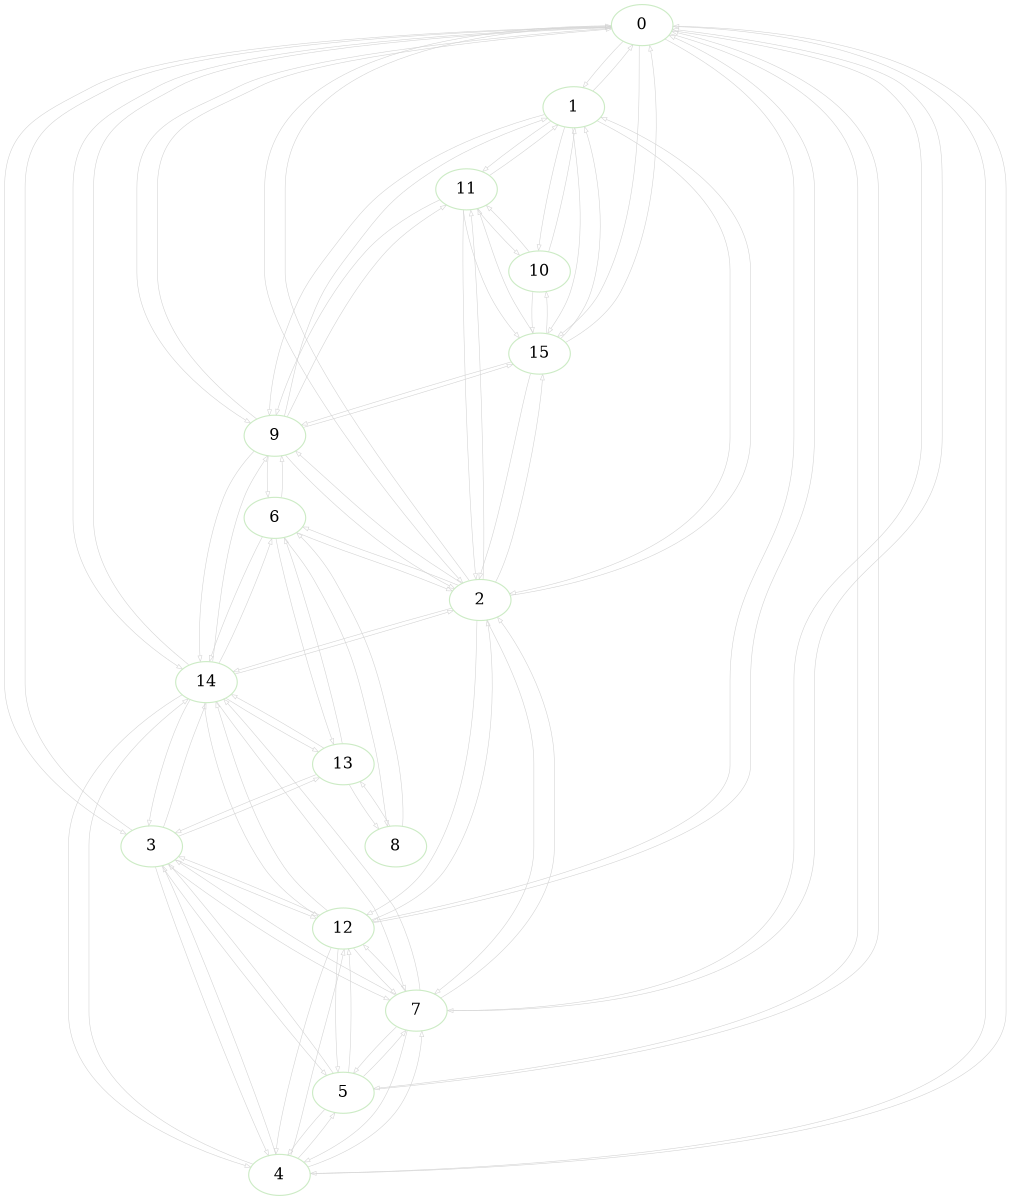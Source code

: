 digraph topology {
	graph [fontsize = 12, outputorder="edgesfirst", size="8,8"];
	node [color = "/pastel16/3", penwidth = 1];
	edge [fontsize = 10, arrowsize = 0.5];
	0 [label = "0", pos="2.6,1.2!"]
	1 -> 0 [color=lightgrey, arrowhead=empty, penwidth=0.5, label=""]
	2 -> 0 [color=lightgrey, arrowhead=empty, penwidth=0.5, label=""]
	3 -> 0 [color=lightgrey, arrowhead=empty, penwidth=0.5, label=""]
	4 -> 0 [color=lightgrey, arrowhead=empty, penwidth=0.5, label=""]
	5 -> 0 [color=lightgrey, arrowhead=empty, penwidth=0.5, label=""]
	7 -> 0 [color=lightgrey, arrowhead=empty, penwidth=0.5, label=""]
	9 -> 0 [color=lightgrey, arrowhead=empty, penwidth=0.5, label=""]
	12 -> 0 [color=lightgrey, arrowhead=empty, penwidth=0.5, label=""]
	14 -> 0 [color=lightgrey, arrowhead=empty, penwidth=0.5, label=""]
	15 -> 0 [color=lightgrey, arrowhead=empty, penwidth=0.5, label=""]
	1 [label = "1", pos="5.2,0.6!"]
	0 -> 1 [color=lightgrey, arrowhead=empty, penwidth=0.5, label=""]
	2 -> 1 [color=lightgrey, arrowhead=empty, penwidth=0.5, label=""]
	9 -> 1 [color=lightgrey, arrowhead=empty, penwidth=0.5, label=""]
	10 -> 1 [color=lightgrey, arrowhead=empty, penwidth=0.5, label=""]
	11 -> 1 [color=lightgrey, arrowhead=empty, penwidth=0.5, label=""]
	15 -> 1 [color=lightgrey, arrowhead=empty, penwidth=0.5, label=""]
	2 [label = "2", pos="4.2,3!"]
	0 -> 2 [color=lightgrey, arrowhead=empty, penwidth=0.5, label=""]
	1 -> 2 [color=lightgrey, arrowhead=empty, penwidth=0.5, label=""]
	6 -> 2 [color=lightgrey, arrowhead=empty, penwidth=0.5, label=""]
	7 -> 2 [color=lightgrey, arrowhead=empty, penwidth=0.5, label=""]
	9 -> 2 [color=lightgrey, arrowhead=empty, penwidth=0.5, label=""]
	11 -> 2 [color=lightgrey, arrowhead=empty, penwidth=0.5, label=""]
	12 -> 2 [color=lightgrey, arrowhead=empty, penwidth=0.5, label=""]
	14 -> 2 [color=lightgrey, arrowhead=empty, penwidth=0.5, label=""]
	15 -> 2 [color=lightgrey, arrowhead=empty, penwidth=0.5, label=""]
	3 [label = "3", pos="0.4,4!"]
	0 -> 3 [color=lightgrey, arrowhead=empty, penwidth=0.5, label=""]
	4 -> 3 [color=lightgrey, arrowhead=empty, penwidth=0.5, label=""]
	5 -> 3 [color=lightgrey, arrowhead=empty, penwidth=0.5, label=""]
	7 -> 3 [color=lightgrey, arrowhead=empty, penwidth=0.5, label=""]
	12 -> 3 [color=lightgrey, arrowhead=empty, penwidth=0.5, label=""]
	13 -> 3 [color=lightgrey, arrowhead=empty, penwidth=0.5, label=""]
	14 -> 3 [color=lightgrey, arrowhead=empty, penwidth=0.5, label=""]
	4 [label = "4", pos="0.2,3.4!"]
	0 -> 4 [color=lightgrey, arrowhead=empty, penwidth=0.5, label=""]
	3 -> 4 [color=lightgrey, arrowhead=empty, penwidth=0.5, label=""]
	5 -> 4 [color=lightgrey, arrowhead=empty, penwidth=0.5, label=""]
	7 -> 4 [color=lightgrey, arrowhead=empty, penwidth=0.5, label=""]
	12 -> 4 [color=lightgrey, arrowhead=empty, penwidth=0.5, label=""]
	14 -> 4 [color=lightgrey, arrowhead=empty, penwidth=0.5, label=""]
	5 [label = "5", pos="0.6,0.8!"]
	0 -> 5 [color=lightgrey, arrowhead=empty, penwidth=0.5, label=""]
	3 -> 5 [color=lightgrey, arrowhead=empty, penwidth=0.5, label=""]
	4 -> 5 [color=lightgrey, arrowhead=empty, penwidth=0.5, label=""]
	7 -> 5 [color=lightgrey, arrowhead=empty, penwidth=0.5, label=""]
	12 -> 5 [color=lightgrey, arrowhead=empty, penwidth=0.5, label=""]
	6 [label = "6", pos="3.4,6.6!"]
	2 -> 6 [color=lightgrey, arrowhead=empty, penwidth=0.5, label=""]
	8 -> 6 [color=lightgrey, arrowhead=empty, penwidth=0.5, label=""]
	9 -> 6 [color=lightgrey, arrowhead=empty, penwidth=0.5, label=""]
	13 -> 6 [color=lightgrey, arrowhead=empty, penwidth=0.5, label=""]
	14 -> 6 [color=lightgrey, arrowhead=empty, penwidth=0.5, label=""]
	7 [label = "7", pos="1,1.8!"]
	0 -> 7 [color=lightgrey, arrowhead=empty, penwidth=0.5, label=""]
	2 -> 7 [color=lightgrey, arrowhead=empty, penwidth=0.5, label=""]
	3 -> 7 [color=lightgrey, arrowhead=empty, penwidth=0.5, label=""]
	4 -> 7 [color=lightgrey, arrowhead=empty, penwidth=0.5, label=""]
	5 -> 7 [color=lightgrey, arrowhead=empty, penwidth=0.5, label=""]
	12 -> 7 [color=lightgrey, arrowhead=empty, penwidth=0.5, label=""]
	14 -> 7 [color=lightgrey, arrowhead=empty, penwidth=0.5, label=""]
	8 [label = "8", pos="5,7.6!"]
	6 -> 8 [color=lightgrey, arrowhead=empty, penwidth=0.5, label=""]
	13 -> 8 [color=lightgrey, arrowhead=empty, penwidth=0.5, label=""]
	9 [label = "9", pos="4.6,3.2!"]
	0 -> 9 [color=lightgrey, arrowhead=empty, penwidth=0.5, label=""]
	1 -> 9 [color=lightgrey, arrowhead=empty, penwidth=0.5, label=""]
	2 -> 9 [color=lightgrey, arrowhead=empty, penwidth=0.5, label=""]
	6 -> 9 [color=lightgrey, arrowhead=empty, penwidth=0.5, label=""]
	11 -> 9 [color=lightgrey, arrowhead=empty, penwidth=0.5, label=""]
	14 -> 9 [color=lightgrey, arrowhead=empty, penwidth=0.5, label=""]
	15 -> 9 [color=lightgrey, arrowhead=empty, penwidth=0.5, label=""]
	10 [label = "10", pos="7.8,0.4!"]
	1 -> 10 [color=lightgrey, arrowhead=empty, penwidth=0.5, label=""]
	11 -> 10 [color=lightgrey, arrowhead=empty, penwidth=0.5, label=""]
	15 -> 10 [color=lightgrey, arrowhead=empty, penwidth=0.5, label=""]
	11 [label = "11", pos="6.8,2.4!"]
	1 -> 11 [color=lightgrey, arrowhead=empty, penwidth=0.5, label=""]
	2 -> 11 [color=lightgrey, arrowhead=empty, penwidth=0.5, label=""]
	9 -> 11 [color=lightgrey, arrowhead=empty, penwidth=0.5, label=""]
	10 -> 11 [color=lightgrey, arrowhead=empty, penwidth=0.5, label=""]
	15 -> 11 [color=lightgrey, arrowhead=empty, penwidth=0.5, label=""]
	12 [label = "12", pos="1.2,1!"]
	0 -> 12 [color=lightgrey, arrowhead=empty, penwidth=0.5, label=""]
	2 -> 12 [color=lightgrey, arrowhead=empty, penwidth=0.5, label=""]
	3 -> 12 [color=lightgrey, arrowhead=empty, penwidth=0.5, label=""]
	4 -> 12 [color=lightgrey, arrowhead=empty, penwidth=0.5, label=""]
	5 -> 12 [color=lightgrey, arrowhead=empty, penwidth=0.5, label=""]
	7 -> 12 [color=lightgrey, arrowhead=empty, penwidth=0.5, label=""]
	14 -> 12 [color=lightgrey, arrowhead=empty, penwidth=0.5, label=""]
	13 [label = "13", pos="2.4,6.6!"]
	3 -> 13 [color=lightgrey, arrowhead=empty, penwidth=0.5, label=""]
	6 -> 13 [color=lightgrey, arrowhead=empty, penwidth=0.5, label=""]
	8 -> 13 [color=lightgrey, arrowhead=empty, penwidth=0.5, label=""]
	14 -> 13 [color=lightgrey, arrowhead=empty, penwidth=0.5, label=""]
	14 [label = "14", pos="1.4,4.6!"]
	0 -> 14 [color=lightgrey, arrowhead=empty, penwidth=0.5, label=""]
	2 -> 14 [color=lightgrey, arrowhead=empty, penwidth=0.5, label=""]
	3 -> 14 [color=lightgrey, arrowhead=empty, penwidth=0.5, label=""]
	4 -> 14 [color=lightgrey, arrowhead=empty, penwidth=0.5, label=""]
	6 -> 14 [color=lightgrey, arrowhead=empty, penwidth=0.5, label=""]
	7 -> 14 [color=lightgrey, arrowhead=empty, penwidth=0.5, label=""]
	9 -> 14 [color=lightgrey, arrowhead=empty, penwidth=0.5, label=""]
	12 -> 14 [color=lightgrey, arrowhead=empty, penwidth=0.5, label=""]
	13 -> 14 [color=lightgrey, arrowhead=empty, penwidth=0.5, label=""]
	15 [label = "15", pos="5.2,3!"]
	0 -> 15 [color=lightgrey, arrowhead=empty, penwidth=0.5, label=""]
	1 -> 15 [color=lightgrey, arrowhead=empty, penwidth=0.5, label=""]
	2 -> 15 [color=lightgrey, arrowhead=empty, penwidth=0.5, label=""]
	9 -> 15 [color=lightgrey, arrowhead=empty, penwidth=0.5, label=""]
	10 -> 15 [color=lightgrey, arrowhead=empty, penwidth=0.5, label=""]
	11 -> 15 [color=lightgrey, arrowhead=empty, penwidth=0.5, label=""]
}

